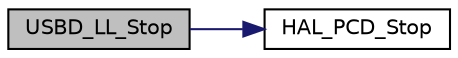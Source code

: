 digraph "USBD_LL_Stop"
{
  edge [fontname="Helvetica",fontsize="10",labelfontname="Helvetica",labelfontsize="10"];
  node [fontname="Helvetica",fontsize="10",shape=record];
  rankdir="LR";
  Node162 [label="USBD_LL_Stop",height=0.2,width=0.4,color="black", fillcolor="grey75", style="filled", fontcolor="black"];
  Node162 -> Node163 [color="midnightblue",fontsize="10",style="solid",fontname="Helvetica"];
  Node163 [label="HAL_PCD_Stop",height=0.2,width=0.4,color="black", fillcolor="white", style="filled",URL="$group___p_c_d___exported___functions___group2.html#gad2e6055aea6458c0aec7df9c8ab7abab"];
}
